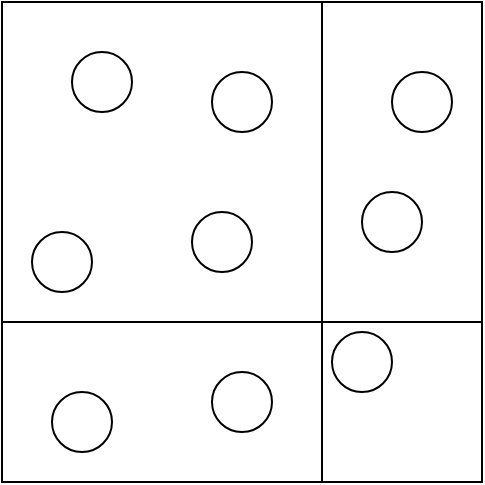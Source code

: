 <mxfile version="12.9.12"><diagram id="ZnWjr23jiytXl63lYA3A" name="Page-1"><mxGraphModel dx="868" dy="479" grid="1" gridSize="10" guides="1" tooltips="1" connect="1" arrows="1" fold="1" page="1" pageScale="1" pageWidth="827" pageHeight="1169" math="0" shadow="0"><root><mxCell id="0"/><mxCell id="1" parent="0"/><mxCell id="quHPL9ZY7O3RQp84k5iW-1" value="" style="rounded=0;whiteSpace=wrap;html=1;" vertex="1" parent="1"><mxGeometry x="245" y="205" width="160" height="160" as="geometry"/></mxCell><mxCell id="quHPL9ZY7O3RQp84k5iW-2" value="" style="rounded=0;whiteSpace=wrap;html=1;" vertex="1" parent="1"><mxGeometry x="405" y="205" width="80" height="160" as="geometry"/></mxCell><mxCell id="quHPL9ZY7O3RQp84k5iW-3" value="" style="rounded=0;whiteSpace=wrap;html=1;" vertex="1" parent="1"><mxGeometry x="245" y="365" width="160" height="80" as="geometry"/></mxCell><mxCell id="quHPL9ZY7O3RQp84k5iW-4" value="" style="rounded=0;whiteSpace=wrap;html=1;" vertex="1" parent="1"><mxGeometry x="405" y="365" width="80" height="80" as="geometry"/></mxCell><mxCell id="GKNY2Q4DBf5QgpA4rwIZ-1" value="" style="ellipse;whiteSpace=wrap;html=1;aspect=fixed;" parent="1" vertex="1"><mxGeometry x="280" y="230" width="30" height="30" as="geometry"/></mxCell><mxCell id="GKNY2Q4DBf5QgpA4rwIZ-4" value="" style="ellipse;whiteSpace=wrap;html=1;aspect=fixed;" parent="1" vertex="1"><mxGeometry x="350" y="240" width="30" height="30" as="geometry"/></mxCell><mxCell id="GKNY2Q4DBf5QgpA4rwIZ-6" value="" style="ellipse;whiteSpace=wrap;html=1;aspect=fixed;" parent="1" vertex="1"><mxGeometry x="260" y="320" width="30" height="30" as="geometry"/></mxCell><mxCell id="GKNY2Q4DBf5QgpA4rwIZ-8" value="" style="ellipse;whiteSpace=wrap;html=1;aspect=fixed;" parent="1" vertex="1"><mxGeometry x="340" y="310" width="30" height="30" as="geometry"/></mxCell><mxCell id="GKNY2Q4DBf5QgpA4rwIZ-10" value="" style="ellipse;whiteSpace=wrap;html=1;aspect=fixed;" parent="1" vertex="1"><mxGeometry x="440" y="240" width="30" height="30" as="geometry"/></mxCell><mxCell id="GKNY2Q4DBf5QgpA4rwIZ-12" value="" style="ellipse;whiteSpace=wrap;html=1;aspect=fixed;" parent="1" vertex="1"><mxGeometry x="425" y="300" width="30" height="30" as="geometry"/></mxCell><mxCell id="GKNY2Q4DBf5QgpA4rwIZ-14" value="" style="ellipse;whiteSpace=wrap;html=1;aspect=fixed;" parent="1" vertex="1"><mxGeometry x="270" y="400" width="30" height="30" as="geometry"/></mxCell><mxCell id="GKNY2Q4DBf5QgpA4rwIZ-16" value="" style="ellipse;whiteSpace=wrap;html=1;aspect=fixed;" parent="1" vertex="1"><mxGeometry x="350" y="390" width="30" height="30" as="geometry"/></mxCell><mxCell id="GKNY2Q4DBf5QgpA4rwIZ-18" value="" style="ellipse;whiteSpace=wrap;html=1;aspect=fixed;" parent="1" vertex="1"><mxGeometry x="410" y="370" width="30" height="30" as="geometry"/></mxCell></root></mxGraphModel></diagram></mxfile>